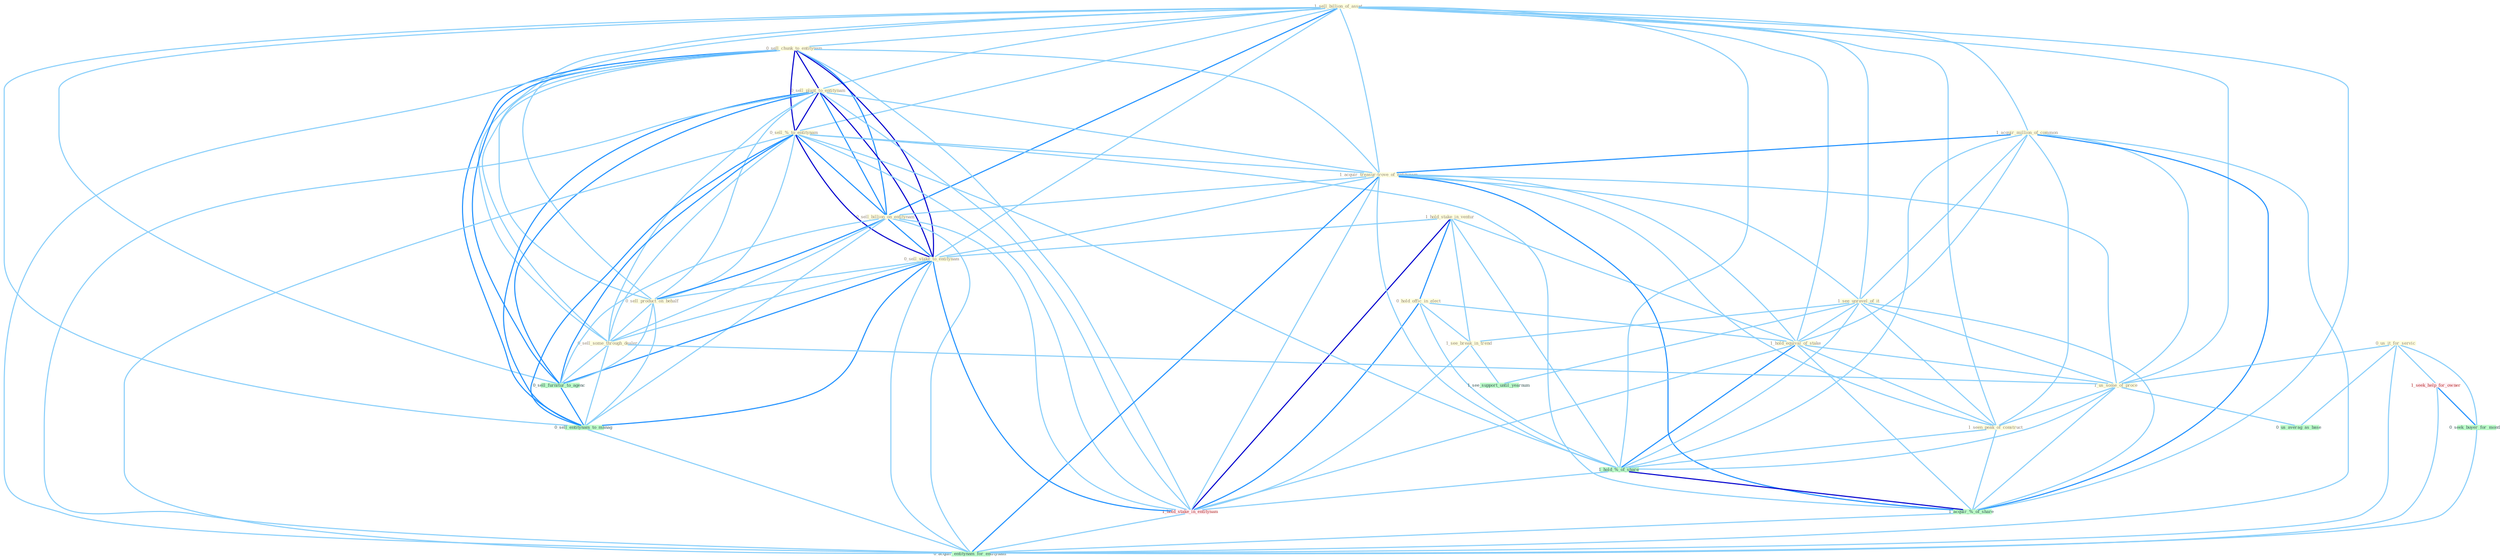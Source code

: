 Graph G{ 
    node
    [shape=polygon,style=filled,width=.5,height=.06,color="#BDFCC9",fixedsize=true,fontsize=4,
    fontcolor="#2f4f4f"];
    {node
    [color="#ffffe0", fontcolor="#8b7d6b"] "1_sell_billion_of_asset " "1_hold_stake_in_ventur " "0_hold_offic_in_elect " "0_sell_chunk_to_entitynam " "1_acquir_million_of_common " "0_sell_plant_to_entitynam " "0_sell_%_to_entitynam " "1_acquir_treasur-trove_of_entitynam " "0_us_it_for_servic " "1_see_unravel_of_it " "0_sell_billion_on_entitynam " "0_sell_stake_to_entitynam " "0_sell_product_on_behalf " "1_hold_equival_of_stake " "0_sell_some_through_dealer " "1_us_some_of_proce " "1_seen_peak_of_construct " "1_see_break_in_trend "}
{node [color="#fff0f5", fontcolor="#b22222"] "1_hold_stake_in_entitynam " "1_seek_help_for_owner "}
edge [color="#B0E2FF"];

	"1_sell_billion_of_asset " -- "0_sell_chunk_to_entitynam " [w="1", color="#87cefa" ];
	"1_sell_billion_of_asset " -- "1_acquir_million_of_common " [w="1", color="#87cefa" ];
	"1_sell_billion_of_asset " -- "0_sell_plant_to_entitynam " [w="1", color="#87cefa" ];
	"1_sell_billion_of_asset " -- "0_sell_%_to_entitynam " [w="1", color="#87cefa" ];
	"1_sell_billion_of_asset " -- "1_acquir_treasur-trove_of_entitynam " [w="1", color="#87cefa" ];
	"1_sell_billion_of_asset " -- "1_see_unravel_of_it " [w="1", color="#87cefa" ];
	"1_sell_billion_of_asset " -- "0_sell_billion_on_entitynam " [w="2", color="#1e90ff" , len=0.8];
	"1_sell_billion_of_asset " -- "0_sell_stake_to_entitynam " [w="1", color="#87cefa" ];
	"1_sell_billion_of_asset " -- "0_sell_product_on_behalf " [w="1", color="#87cefa" ];
	"1_sell_billion_of_asset " -- "1_hold_equival_of_stake " [w="1", color="#87cefa" ];
	"1_sell_billion_of_asset " -- "0_sell_some_through_dealer " [w="1", color="#87cefa" ];
	"1_sell_billion_of_asset " -- "1_us_some_of_proce " [w="1", color="#87cefa" ];
	"1_sell_billion_of_asset " -- "1_seen_peak_of_construct " [w="1", color="#87cefa" ];
	"1_sell_billion_of_asset " -- "1_hold_%_of_share " [w="1", color="#87cefa" ];
	"1_sell_billion_of_asset " -- "1_acquir_%_of_share " [w="1", color="#87cefa" ];
	"1_sell_billion_of_asset " -- "0_sell_furnitur_to_agenc " [w="1", color="#87cefa" ];
	"1_sell_billion_of_asset " -- "0_sell_entitynam_to_manag " [w="1", color="#87cefa" ];
	"1_hold_stake_in_ventur " -- "0_hold_offic_in_elect " [w="2", color="#1e90ff" , len=0.8];
	"1_hold_stake_in_ventur " -- "0_sell_stake_to_entitynam " [w="1", color="#87cefa" ];
	"1_hold_stake_in_ventur " -- "1_hold_equival_of_stake " [w="1", color="#87cefa" ];
	"1_hold_stake_in_ventur " -- "1_see_break_in_trend " [w="1", color="#87cefa" ];
	"1_hold_stake_in_ventur " -- "1_hold_%_of_share " [w="1", color="#87cefa" ];
	"1_hold_stake_in_ventur " -- "1_hold_stake_in_entitynam " [w="3", color="#0000cd" , len=0.6];
	"0_hold_offic_in_elect " -- "1_hold_equival_of_stake " [w="1", color="#87cefa" ];
	"0_hold_offic_in_elect " -- "1_see_break_in_trend " [w="1", color="#87cefa" ];
	"0_hold_offic_in_elect " -- "1_hold_%_of_share " [w="1", color="#87cefa" ];
	"0_hold_offic_in_elect " -- "1_hold_stake_in_entitynam " [w="2", color="#1e90ff" , len=0.8];
	"0_sell_chunk_to_entitynam " -- "0_sell_plant_to_entitynam " [w="3", color="#0000cd" , len=0.6];
	"0_sell_chunk_to_entitynam " -- "0_sell_%_to_entitynam " [w="3", color="#0000cd" , len=0.6];
	"0_sell_chunk_to_entitynam " -- "1_acquir_treasur-trove_of_entitynam " [w="1", color="#87cefa" ];
	"0_sell_chunk_to_entitynam " -- "0_sell_billion_on_entitynam " [w="2", color="#1e90ff" , len=0.8];
	"0_sell_chunk_to_entitynam " -- "0_sell_stake_to_entitynam " [w="3", color="#0000cd" , len=0.6];
	"0_sell_chunk_to_entitynam " -- "0_sell_product_on_behalf " [w="1", color="#87cefa" ];
	"0_sell_chunk_to_entitynam " -- "0_sell_some_through_dealer " [w="1", color="#87cefa" ];
	"0_sell_chunk_to_entitynam " -- "1_hold_stake_in_entitynam " [w="1", color="#87cefa" ];
	"0_sell_chunk_to_entitynam " -- "0_sell_furnitur_to_agenc " [w="2", color="#1e90ff" , len=0.8];
	"0_sell_chunk_to_entitynam " -- "0_sell_entitynam_to_manag " [w="2", color="#1e90ff" , len=0.8];
	"0_sell_chunk_to_entitynam " -- "0_acquir_entitynam_for_entitynam " [w="1", color="#87cefa" ];
	"1_acquir_million_of_common " -- "1_acquir_treasur-trove_of_entitynam " [w="2", color="#1e90ff" , len=0.8];
	"1_acquir_million_of_common " -- "1_see_unravel_of_it " [w="1", color="#87cefa" ];
	"1_acquir_million_of_common " -- "1_hold_equival_of_stake " [w="1", color="#87cefa" ];
	"1_acquir_million_of_common " -- "1_us_some_of_proce " [w="1", color="#87cefa" ];
	"1_acquir_million_of_common " -- "1_seen_peak_of_construct " [w="1", color="#87cefa" ];
	"1_acquir_million_of_common " -- "1_hold_%_of_share " [w="1", color="#87cefa" ];
	"1_acquir_million_of_common " -- "1_acquir_%_of_share " [w="2", color="#1e90ff" , len=0.8];
	"1_acquir_million_of_common " -- "0_acquir_entitynam_for_entitynam " [w="1", color="#87cefa" ];
	"0_sell_plant_to_entitynam " -- "0_sell_%_to_entitynam " [w="3", color="#0000cd" , len=0.6];
	"0_sell_plant_to_entitynam " -- "1_acquir_treasur-trove_of_entitynam " [w="1", color="#87cefa" ];
	"0_sell_plant_to_entitynam " -- "0_sell_billion_on_entitynam " [w="2", color="#1e90ff" , len=0.8];
	"0_sell_plant_to_entitynam " -- "0_sell_stake_to_entitynam " [w="3", color="#0000cd" , len=0.6];
	"0_sell_plant_to_entitynam " -- "0_sell_product_on_behalf " [w="1", color="#87cefa" ];
	"0_sell_plant_to_entitynam " -- "0_sell_some_through_dealer " [w="1", color="#87cefa" ];
	"0_sell_plant_to_entitynam " -- "1_hold_stake_in_entitynam " [w="1", color="#87cefa" ];
	"0_sell_plant_to_entitynam " -- "0_sell_furnitur_to_agenc " [w="2", color="#1e90ff" , len=0.8];
	"0_sell_plant_to_entitynam " -- "0_sell_entitynam_to_manag " [w="2", color="#1e90ff" , len=0.8];
	"0_sell_plant_to_entitynam " -- "0_acquir_entitynam_for_entitynam " [w="1", color="#87cefa" ];
	"0_sell_%_to_entitynam " -- "1_acquir_treasur-trove_of_entitynam " [w="1", color="#87cefa" ];
	"0_sell_%_to_entitynam " -- "0_sell_billion_on_entitynam " [w="2", color="#1e90ff" , len=0.8];
	"0_sell_%_to_entitynam " -- "0_sell_stake_to_entitynam " [w="3", color="#0000cd" , len=0.6];
	"0_sell_%_to_entitynam " -- "0_sell_product_on_behalf " [w="1", color="#87cefa" ];
	"0_sell_%_to_entitynam " -- "0_sell_some_through_dealer " [w="1", color="#87cefa" ];
	"0_sell_%_to_entitynam " -- "1_hold_%_of_share " [w="1", color="#87cefa" ];
	"0_sell_%_to_entitynam " -- "1_hold_stake_in_entitynam " [w="1", color="#87cefa" ];
	"0_sell_%_to_entitynam " -- "1_acquir_%_of_share " [w="1", color="#87cefa" ];
	"0_sell_%_to_entitynam " -- "0_sell_furnitur_to_agenc " [w="2", color="#1e90ff" , len=0.8];
	"0_sell_%_to_entitynam " -- "0_sell_entitynam_to_manag " [w="2", color="#1e90ff" , len=0.8];
	"0_sell_%_to_entitynam " -- "0_acquir_entitynam_for_entitynam " [w="1", color="#87cefa" ];
	"1_acquir_treasur-trove_of_entitynam " -- "1_see_unravel_of_it " [w="1", color="#87cefa" ];
	"1_acquir_treasur-trove_of_entitynam " -- "0_sell_billion_on_entitynam " [w="1", color="#87cefa" ];
	"1_acquir_treasur-trove_of_entitynam " -- "0_sell_stake_to_entitynam " [w="1", color="#87cefa" ];
	"1_acquir_treasur-trove_of_entitynam " -- "1_hold_equival_of_stake " [w="1", color="#87cefa" ];
	"1_acquir_treasur-trove_of_entitynam " -- "1_us_some_of_proce " [w="1", color="#87cefa" ];
	"1_acquir_treasur-trove_of_entitynam " -- "1_seen_peak_of_construct " [w="1", color="#87cefa" ];
	"1_acquir_treasur-trove_of_entitynam " -- "1_hold_%_of_share " [w="1", color="#87cefa" ];
	"1_acquir_treasur-trove_of_entitynam " -- "1_hold_stake_in_entitynam " [w="1", color="#87cefa" ];
	"1_acquir_treasur-trove_of_entitynam " -- "1_acquir_%_of_share " [w="2", color="#1e90ff" , len=0.8];
	"1_acquir_treasur-trove_of_entitynam " -- "0_acquir_entitynam_for_entitynam " [w="2", color="#1e90ff" , len=0.8];
	"0_us_it_for_servic " -- "1_us_some_of_proce " [w="1", color="#87cefa" ];
	"0_us_it_for_servic " -- "1_seek_help_for_owner " [w="1", color="#87cefa" ];
	"0_us_it_for_servic " -- "0_seek_buyer_for_month " [w="1", color="#87cefa" ];
	"0_us_it_for_servic " -- "0_us_averag_as_base " [w="1", color="#87cefa" ];
	"0_us_it_for_servic " -- "0_acquir_entitynam_for_entitynam " [w="1", color="#87cefa" ];
	"1_see_unravel_of_it " -- "1_hold_equival_of_stake " [w="1", color="#87cefa" ];
	"1_see_unravel_of_it " -- "1_us_some_of_proce " [w="1", color="#87cefa" ];
	"1_see_unravel_of_it " -- "1_seen_peak_of_construct " [w="1", color="#87cefa" ];
	"1_see_unravel_of_it " -- "1_see_break_in_trend " [w="1", color="#87cefa" ];
	"1_see_unravel_of_it " -- "1_hold_%_of_share " [w="1", color="#87cefa" ];
	"1_see_unravel_of_it " -- "1_acquir_%_of_share " [w="1", color="#87cefa" ];
	"1_see_unravel_of_it " -- "1_see_support_until_yearnum " [w="1", color="#87cefa" ];
	"0_sell_billion_on_entitynam " -- "0_sell_stake_to_entitynam " [w="2", color="#1e90ff" , len=0.8];
	"0_sell_billion_on_entitynam " -- "0_sell_product_on_behalf " [w="2", color="#1e90ff" , len=0.8];
	"0_sell_billion_on_entitynam " -- "0_sell_some_through_dealer " [w="1", color="#87cefa" ];
	"0_sell_billion_on_entitynam " -- "1_hold_stake_in_entitynam " [w="1", color="#87cefa" ];
	"0_sell_billion_on_entitynam " -- "0_sell_furnitur_to_agenc " [w="1", color="#87cefa" ];
	"0_sell_billion_on_entitynam " -- "0_sell_entitynam_to_manag " [w="1", color="#87cefa" ];
	"0_sell_billion_on_entitynam " -- "0_acquir_entitynam_for_entitynam " [w="1", color="#87cefa" ];
	"0_sell_stake_to_entitynam " -- "0_sell_product_on_behalf " [w="1", color="#87cefa" ];
	"0_sell_stake_to_entitynam " -- "0_sell_some_through_dealer " [w="1", color="#87cefa" ];
	"0_sell_stake_to_entitynam " -- "1_hold_stake_in_entitynam " [w="2", color="#1e90ff" , len=0.8];
	"0_sell_stake_to_entitynam " -- "0_sell_furnitur_to_agenc " [w="2", color="#1e90ff" , len=0.8];
	"0_sell_stake_to_entitynam " -- "0_sell_entitynam_to_manag " [w="2", color="#1e90ff" , len=0.8];
	"0_sell_stake_to_entitynam " -- "0_acquir_entitynam_for_entitynam " [w="1", color="#87cefa" ];
	"0_sell_product_on_behalf " -- "0_sell_some_through_dealer " [w="1", color="#87cefa" ];
	"0_sell_product_on_behalf " -- "0_sell_furnitur_to_agenc " [w="1", color="#87cefa" ];
	"0_sell_product_on_behalf " -- "0_sell_entitynam_to_manag " [w="1", color="#87cefa" ];
	"1_hold_equival_of_stake " -- "1_us_some_of_proce " [w="1", color="#87cefa" ];
	"1_hold_equival_of_stake " -- "1_seen_peak_of_construct " [w="1", color="#87cefa" ];
	"1_hold_equival_of_stake " -- "1_hold_%_of_share " [w="2", color="#1e90ff" , len=0.8];
	"1_hold_equival_of_stake " -- "1_hold_stake_in_entitynam " [w="1", color="#87cefa" ];
	"1_hold_equival_of_stake " -- "1_acquir_%_of_share " [w="1", color="#87cefa" ];
	"0_sell_some_through_dealer " -- "1_us_some_of_proce " [w="1", color="#87cefa" ];
	"0_sell_some_through_dealer " -- "0_sell_furnitur_to_agenc " [w="1", color="#87cefa" ];
	"0_sell_some_through_dealer " -- "0_sell_entitynam_to_manag " [w="1", color="#87cefa" ];
	"1_us_some_of_proce " -- "1_seen_peak_of_construct " [w="1", color="#87cefa" ];
	"1_us_some_of_proce " -- "1_hold_%_of_share " [w="1", color="#87cefa" ];
	"1_us_some_of_proce " -- "1_acquir_%_of_share " [w="1", color="#87cefa" ];
	"1_us_some_of_proce " -- "0_us_averag_as_base " [w="1", color="#87cefa" ];
	"1_seen_peak_of_construct " -- "1_hold_%_of_share " [w="1", color="#87cefa" ];
	"1_seen_peak_of_construct " -- "1_acquir_%_of_share " [w="1", color="#87cefa" ];
	"1_see_break_in_trend " -- "1_hold_stake_in_entitynam " [w="1", color="#87cefa" ];
	"1_see_break_in_trend " -- "1_see_support_until_yearnum " [w="1", color="#87cefa" ];
	"1_hold_%_of_share " -- "1_hold_stake_in_entitynam " [w="1", color="#87cefa" ];
	"1_hold_%_of_share " -- "1_acquir_%_of_share " [w="3", color="#0000cd" , len=0.6];
	"1_hold_stake_in_entitynam " -- "0_acquir_entitynam_for_entitynam " [w="1", color="#87cefa" ];
	"1_seek_help_for_owner " -- "0_seek_buyer_for_month " [w="2", color="#1e90ff" , len=0.8];
	"1_seek_help_for_owner " -- "0_acquir_entitynam_for_entitynam " [w="1", color="#87cefa" ];
	"0_seek_buyer_for_month " -- "0_acquir_entitynam_for_entitynam " [w="1", color="#87cefa" ];
	"1_acquir_%_of_share " -- "0_acquir_entitynam_for_entitynam " [w="1", color="#87cefa" ];
	"0_sell_furnitur_to_agenc " -- "0_sell_entitynam_to_manag " [w="2", color="#1e90ff" , len=0.8];
	"0_sell_entitynam_to_manag " -- "0_acquir_entitynam_for_entitynam " [w="1", color="#87cefa" ];
}